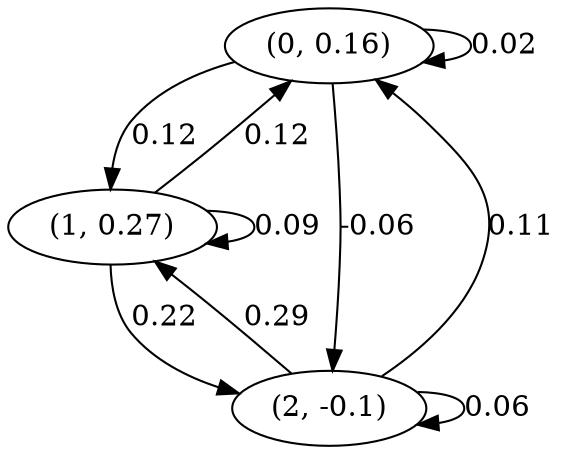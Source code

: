 digraph {
    0 [ label = "(0, 0.16)" ]
    1 [ label = "(1, 0.27)" ]
    2 [ label = "(2, -0.1)" ]
    0 -> 0 [ label = "0.02" ]
    1 -> 1 [ label = "0.09" ]
    2 -> 2 [ label = "0.06" ]
    1 -> 0 [ label = "0.12" ]
    2 -> 0 [ label = "0.11" ]
    0 -> 1 [ label = "0.12" ]
    2 -> 1 [ label = "0.29" ]
    0 -> 2 [ label = "-0.06" ]
    1 -> 2 [ label = "0.22" ]
}

